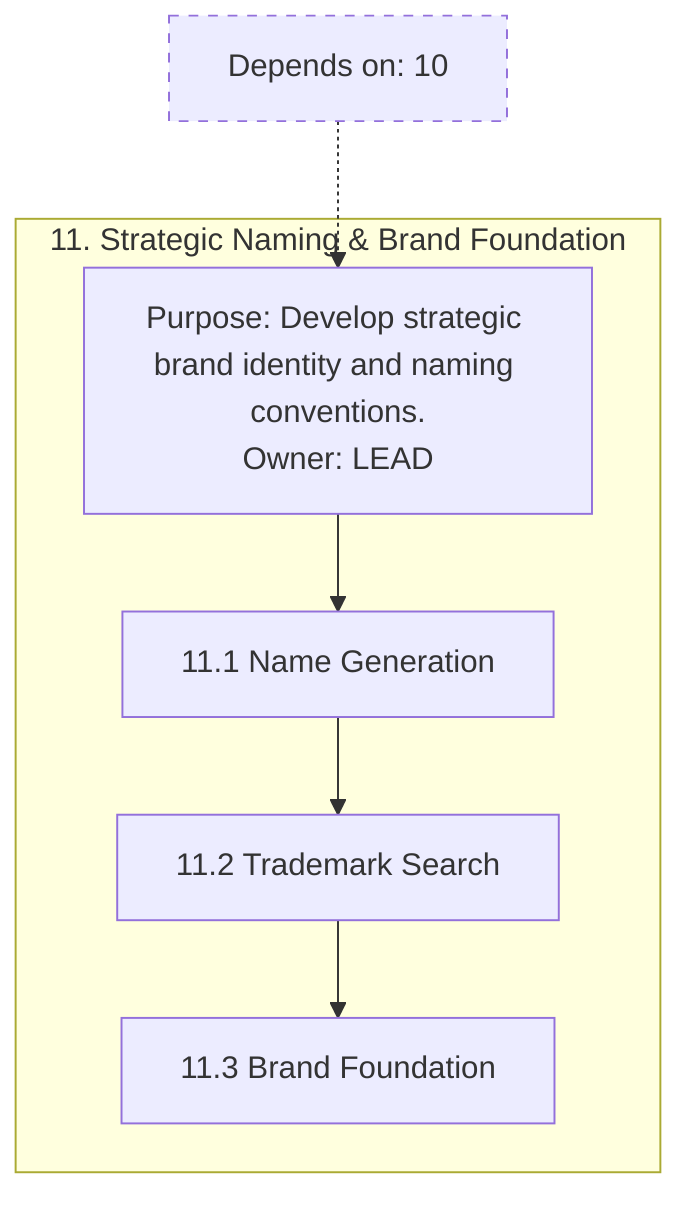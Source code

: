 flowchart TB
%% Stage 11 Detail
subgraph S11["11. Strategic Naming & Brand Foundation"]
  S11_root["Purpose: Develop strategic brand identity and naming conventions.
Owner: LEAD"]
  S11_A["11.1 Name Generation"]
  S11_B["11.2 Trademark Search"]
  S11_C["11.3 Brand Foundation"]
  S11_root --> S11_A --> S11_B --> S11_C
end
classDef dep stroke-dasharray: 5 5;
D11["Depends on: 10"]:::dep -.-> S11_root